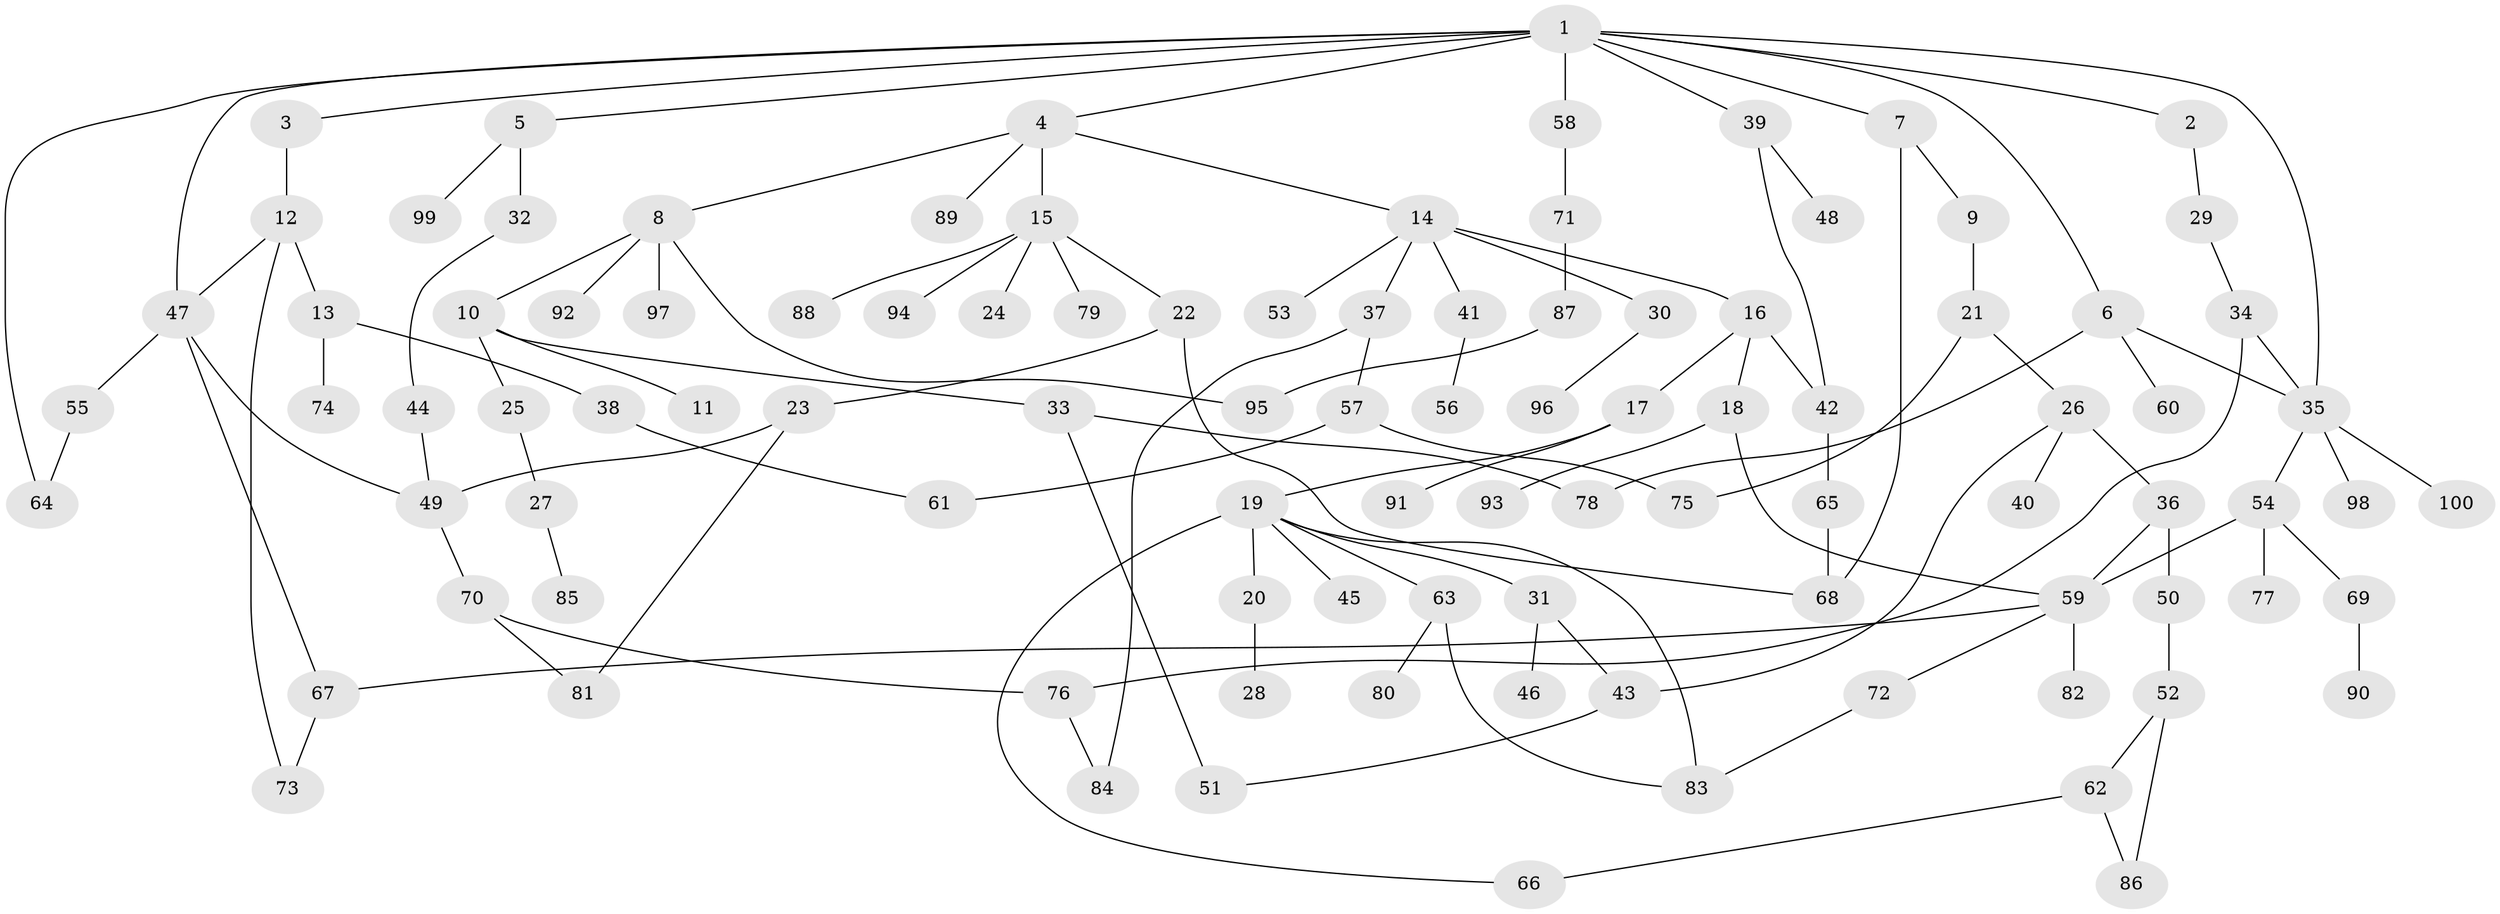 // Generated by graph-tools (version 1.1) at 2025/54/02/21/25 11:54:43]
// undirected, 100 vertices, 125 edges
graph export_dot {
graph [start="1"]
  node [color=gray90,style=filled];
  1;
  2;
  3;
  4;
  5;
  6;
  7;
  8;
  9;
  10;
  11;
  12;
  13;
  14;
  15;
  16;
  17;
  18;
  19;
  20;
  21;
  22;
  23;
  24;
  25;
  26;
  27;
  28;
  29;
  30;
  31;
  32;
  33;
  34;
  35;
  36;
  37;
  38;
  39;
  40;
  41;
  42;
  43;
  44;
  45;
  46;
  47;
  48;
  49;
  50;
  51;
  52;
  53;
  54;
  55;
  56;
  57;
  58;
  59;
  60;
  61;
  62;
  63;
  64;
  65;
  66;
  67;
  68;
  69;
  70;
  71;
  72;
  73;
  74;
  75;
  76;
  77;
  78;
  79;
  80;
  81;
  82;
  83;
  84;
  85;
  86;
  87;
  88;
  89;
  90;
  91;
  92;
  93;
  94;
  95;
  96;
  97;
  98;
  99;
  100;
  1 -- 2;
  1 -- 3;
  1 -- 4;
  1 -- 5;
  1 -- 6;
  1 -- 7;
  1 -- 39;
  1 -- 58;
  1 -- 64;
  1 -- 47;
  1 -- 35;
  2 -- 29;
  3 -- 12;
  4 -- 8;
  4 -- 14;
  4 -- 15;
  4 -- 89;
  5 -- 32;
  5 -- 99;
  6 -- 60;
  6 -- 35;
  6 -- 78;
  7 -- 9;
  7 -- 68;
  8 -- 10;
  8 -- 92;
  8 -- 95;
  8 -- 97;
  9 -- 21;
  10 -- 11;
  10 -- 25;
  10 -- 33;
  12 -- 13;
  12 -- 47;
  12 -- 73;
  13 -- 38;
  13 -- 74;
  14 -- 16;
  14 -- 30;
  14 -- 37;
  14 -- 41;
  14 -- 53;
  15 -- 22;
  15 -- 24;
  15 -- 79;
  15 -- 88;
  15 -- 94;
  16 -- 17;
  16 -- 18;
  16 -- 42;
  17 -- 19;
  17 -- 91;
  18 -- 93;
  18 -- 59;
  19 -- 20;
  19 -- 31;
  19 -- 45;
  19 -- 63;
  19 -- 66;
  19 -- 83;
  20 -- 28;
  21 -- 26;
  21 -- 75;
  22 -- 23;
  22 -- 68;
  23 -- 81;
  23 -- 49;
  25 -- 27;
  26 -- 36;
  26 -- 40;
  26 -- 43;
  27 -- 85;
  29 -- 34;
  30 -- 96;
  31 -- 46;
  31 -- 43;
  32 -- 44;
  33 -- 51;
  33 -- 78;
  34 -- 35;
  34 -- 76;
  35 -- 54;
  35 -- 98;
  35 -- 100;
  36 -- 50;
  36 -- 59;
  37 -- 57;
  37 -- 84;
  38 -- 61;
  39 -- 42;
  39 -- 48;
  41 -- 56;
  42 -- 65;
  43 -- 51;
  44 -- 49;
  47 -- 55;
  47 -- 67;
  47 -- 49;
  49 -- 70;
  50 -- 52;
  52 -- 62;
  52 -- 86;
  54 -- 59;
  54 -- 69;
  54 -- 77;
  55 -- 64;
  57 -- 61;
  57 -- 75;
  58 -- 71;
  59 -- 72;
  59 -- 82;
  59 -- 67;
  62 -- 86;
  62 -- 66;
  63 -- 80;
  63 -- 83;
  65 -- 68;
  67 -- 73;
  69 -- 90;
  70 -- 76;
  70 -- 81;
  71 -- 87;
  72 -- 83;
  76 -- 84;
  87 -- 95;
}
